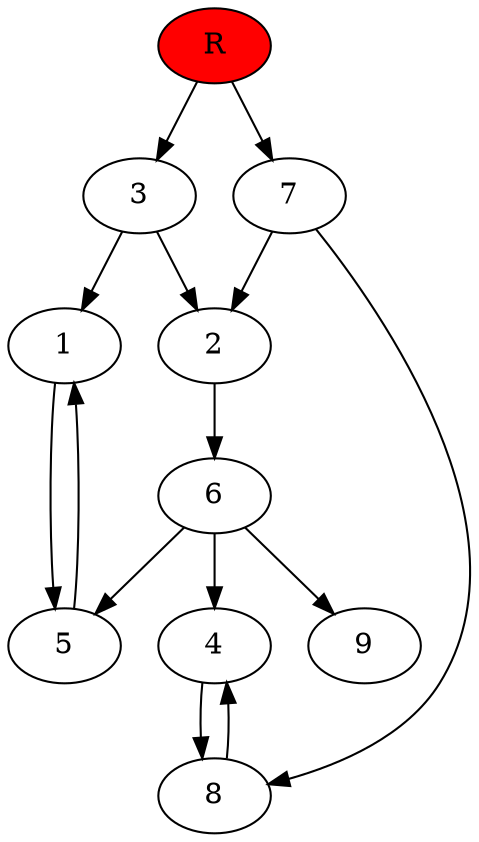 digraph prb12573 {
	1
	2
	3
	4
	5
	6
	7
	8
	R [fillcolor="#ff0000" style=filled]
	1 -> 5
	2 -> 6
	3 -> 1
	3 -> 2
	4 -> 8
	5 -> 1
	6 -> 4
	6 -> 5
	6 -> 9
	7 -> 2
	7 -> 8
	8 -> 4
	R -> 3
	R -> 7
}

